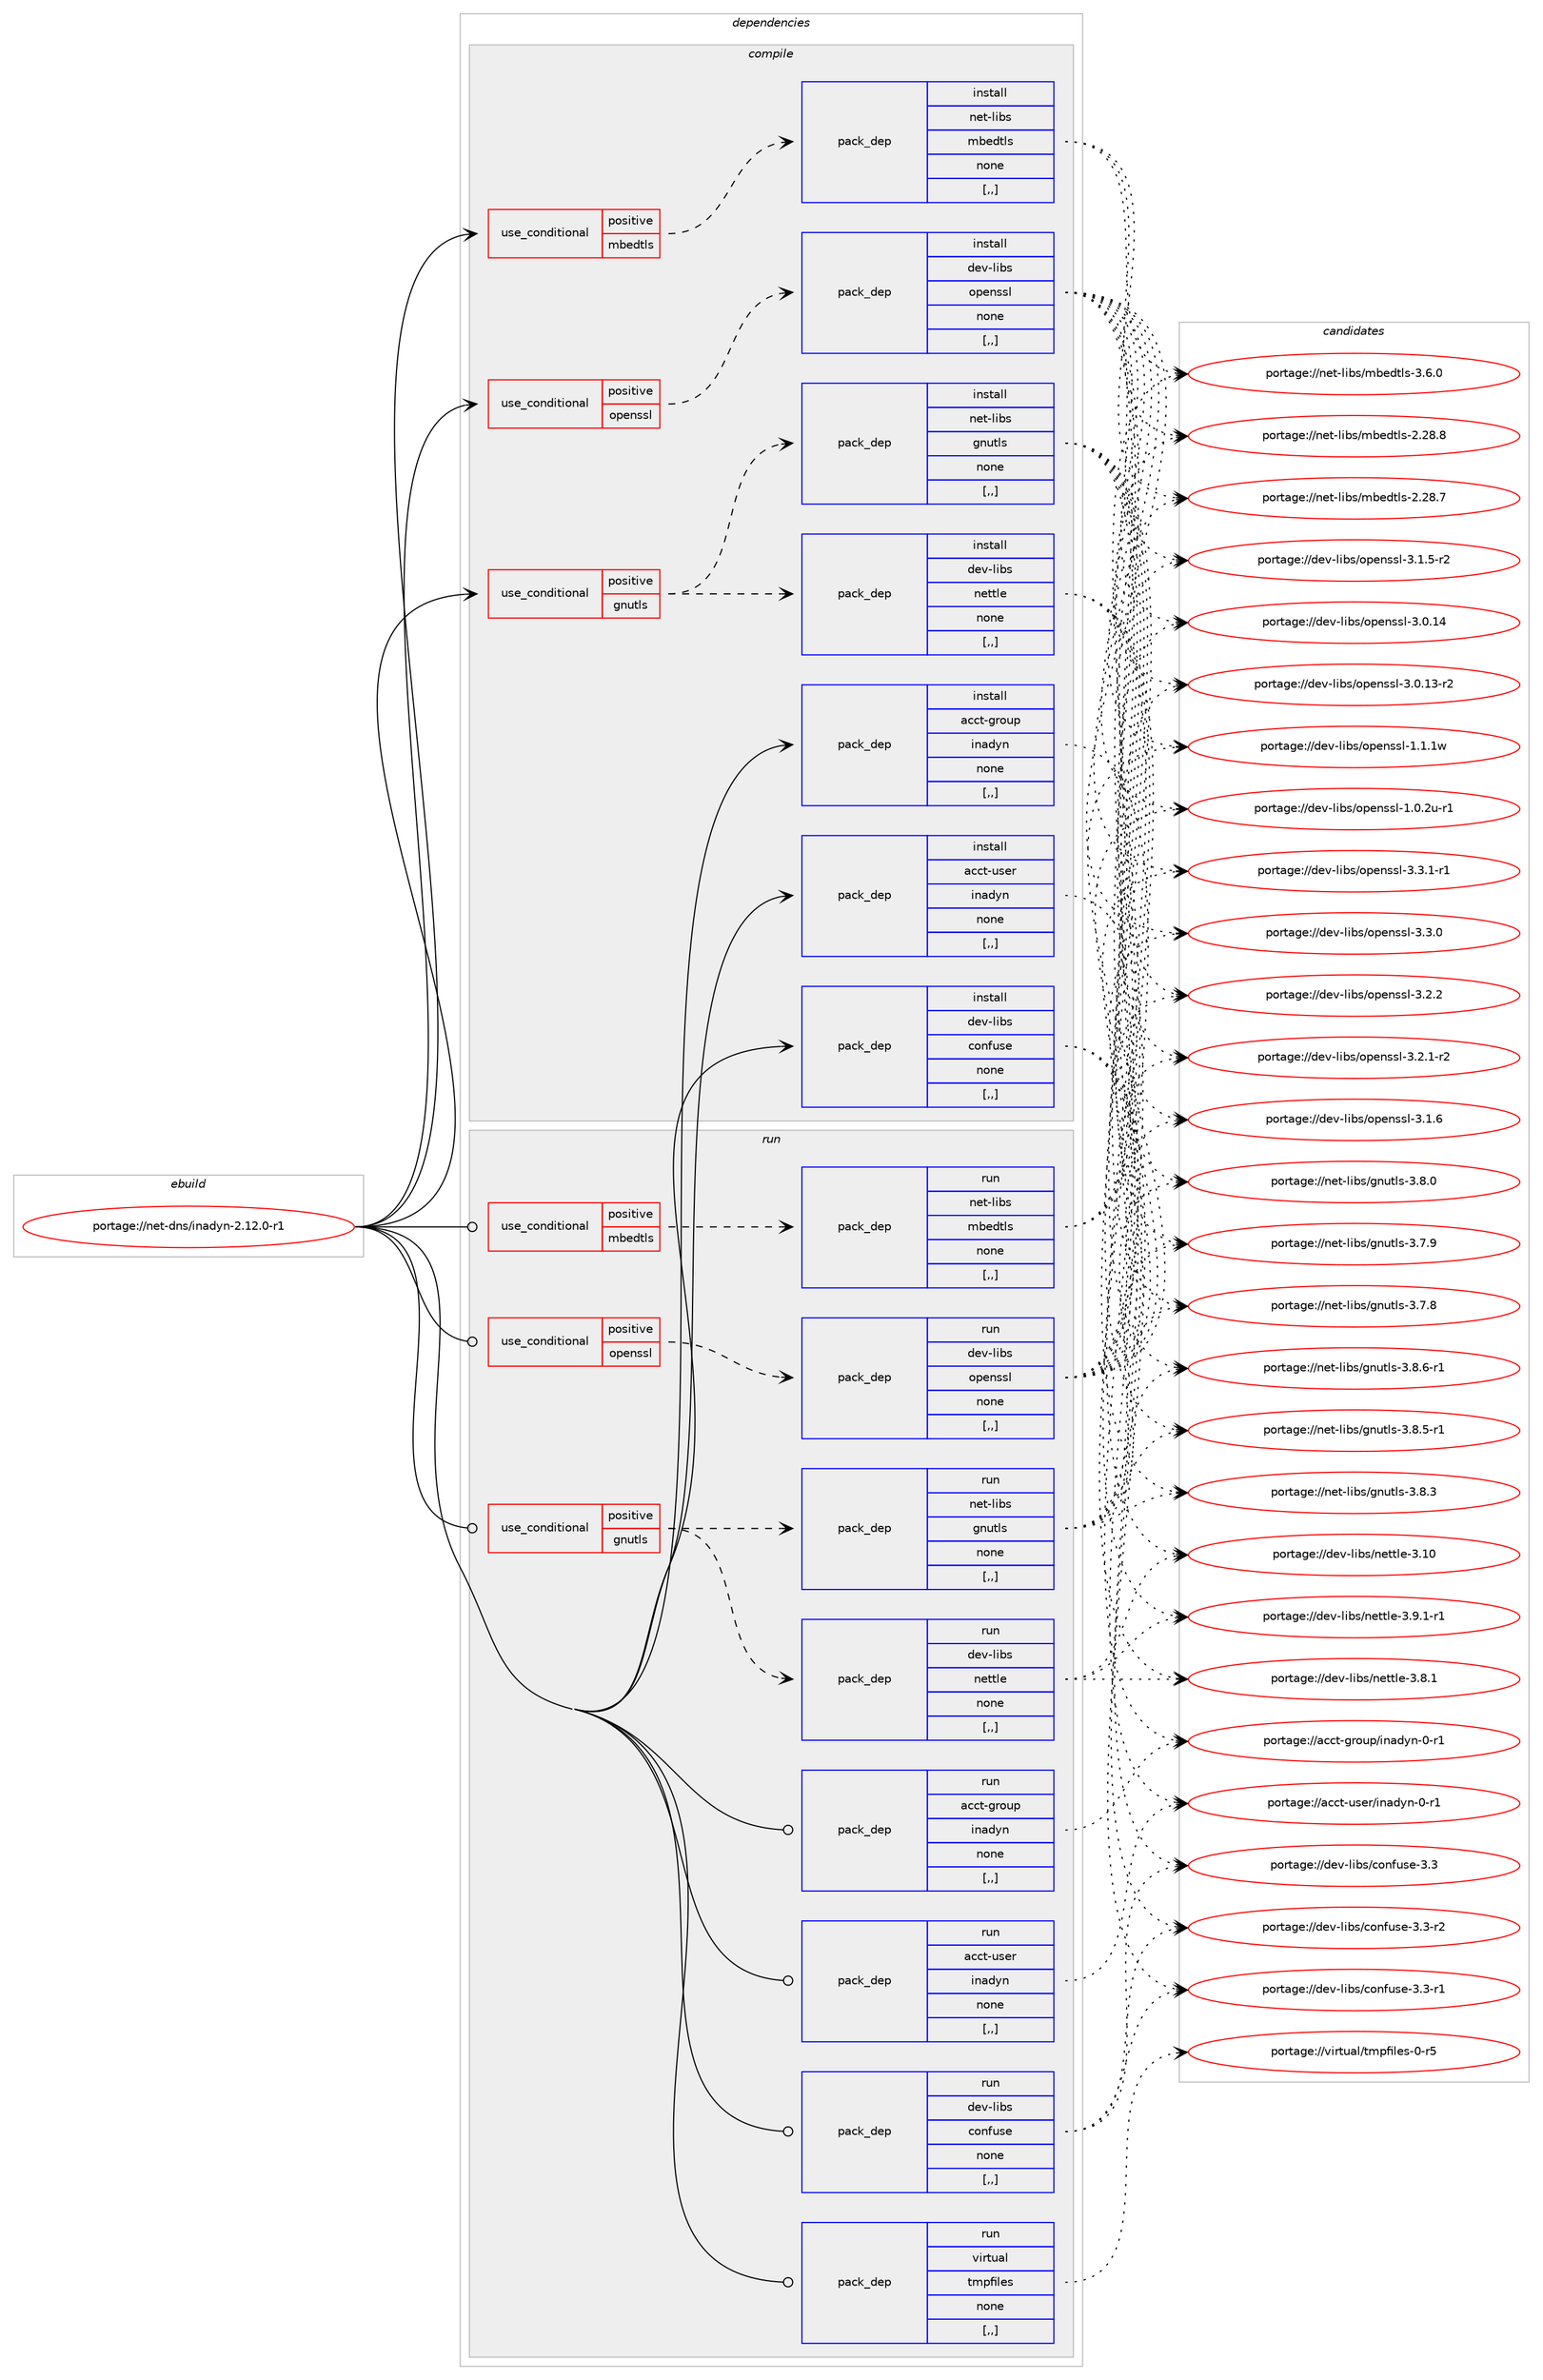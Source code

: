 digraph prolog {

# *************
# Graph options
# *************

newrank=true;
concentrate=true;
compound=true;
graph [rankdir=LR,fontname=Helvetica,fontsize=10,ranksep=1.5];#, ranksep=2.5, nodesep=0.2];
edge  [arrowhead=vee];
node  [fontname=Helvetica,fontsize=10];

# **********
# The ebuild
# **********

subgraph cluster_leftcol {
color=gray;
label=<<i>ebuild</i>>;
id [label="portage://net-dns/inadyn-2.12.0-r1", color=red, width=4, href="../net-dns/inadyn-2.12.0-r1.svg"];
}

# ****************
# The dependencies
# ****************

subgraph cluster_midcol {
color=gray;
label=<<i>dependencies</i>>;
subgraph cluster_compile {
fillcolor="#eeeeee";
style=filled;
label=<<i>compile</i>>;
subgraph cond89470 {
dependency345340 [label=<<TABLE BORDER="0" CELLBORDER="1" CELLSPACING="0" CELLPADDING="4"><TR><TD ROWSPAN="3" CELLPADDING="10">use_conditional</TD></TR><TR><TD>positive</TD></TR><TR><TD>gnutls</TD></TR></TABLE>>, shape=none, color=red];
subgraph pack253279 {
dependency345341 [label=<<TABLE BORDER="0" CELLBORDER="1" CELLSPACING="0" CELLPADDING="4" WIDTH="220"><TR><TD ROWSPAN="6" CELLPADDING="30">pack_dep</TD></TR><TR><TD WIDTH="110">install</TD></TR><TR><TD>dev-libs</TD></TR><TR><TD>nettle</TD></TR><TR><TD>none</TD></TR><TR><TD>[,,]</TD></TR></TABLE>>, shape=none, color=blue];
}
dependency345340:e -> dependency345341:w [weight=20,style="dashed",arrowhead="vee"];
subgraph pack253280 {
dependency345342 [label=<<TABLE BORDER="0" CELLBORDER="1" CELLSPACING="0" CELLPADDING="4" WIDTH="220"><TR><TD ROWSPAN="6" CELLPADDING="30">pack_dep</TD></TR><TR><TD WIDTH="110">install</TD></TR><TR><TD>net-libs</TD></TR><TR><TD>gnutls</TD></TR><TR><TD>none</TD></TR><TR><TD>[,,]</TD></TR></TABLE>>, shape=none, color=blue];
}
dependency345340:e -> dependency345342:w [weight=20,style="dashed",arrowhead="vee"];
}
id:e -> dependency345340:w [weight=20,style="solid",arrowhead="vee"];
subgraph cond89471 {
dependency345343 [label=<<TABLE BORDER="0" CELLBORDER="1" CELLSPACING="0" CELLPADDING="4"><TR><TD ROWSPAN="3" CELLPADDING="10">use_conditional</TD></TR><TR><TD>positive</TD></TR><TR><TD>mbedtls</TD></TR></TABLE>>, shape=none, color=red];
subgraph pack253281 {
dependency345344 [label=<<TABLE BORDER="0" CELLBORDER="1" CELLSPACING="0" CELLPADDING="4" WIDTH="220"><TR><TD ROWSPAN="6" CELLPADDING="30">pack_dep</TD></TR><TR><TD WIDTH="110">install</TD></TR><TR><TD>net-libs</TD></TR><TR><TD>mbedtls</TD></TR><TR><TD>none</TD></TR><TR><TD>[,,]</TD></TR></TABLE>>, shape=none, color=blue];
}
dependency345343:e -> dependency345344:w [weight=20,style="dashed",arrowhead="vee"];
}
id:e -> dependency345343:w [weight=20,style="solid",arrowhead="vee"];
subgraph cond89472 {
dependency345345 [label=<<TABLE BORDER="0" CELLBORDER="1" CELLSPACING="0" CELLPADDING="4"><TR><TD ROWSPAN="3" CELLPADDING="10">use_conditional</TD></TR><TR><TD>positive</TD></TR><TR><TD>openssl</TD></TR></TABLE>>, shape=none, color=red];
subgraph pack253282 {
dependency345346 [label=<<TABLE BORDER="0" CELLBORDER="1" CELLSPACING="0" CELLPADDING="4" WIDTH="220"><TR><TD ROWSPAN="6" CELLPADDING="30">pack_dep</TD></TR><TR><TD WIDTH="110">install</TD></TR><TR><TD>dev-libs</TD></TR><TR><TD>openssl</TD></TR><TR><TD>none</TD></TR><TR><TD>[,,]</TD></TR></TABLE>>, shape=none, color=blue];
}
dependency345345:e -> dependency345346:w [weight=20,style="dashed",arrowhead="vee"];
}
id:e -> dependency345345:w [weight=20,style="solid",arrowhead="vee"];
subgraph pack253283 {
dependency345347 [label=<<TABLE BORDER="0" CELLBORDER="1" CELLSPACING="0" CELLPADDING="4" WIDTH="220"><TR><TD ROWSPAN="6" CELLPADDING="30">pack_dep</TD></TR><TR><TD WIDTH="110">install</TD></TR><TR><TD>acct-group</TD></TR><TR><TD>inadyn</TD></TR><TR><TD>none</TD></TR><TR><TD>[,,]</TD></TR></TABLE>>, shape=none, color=blue];
}
id:e -> dependency345347:w [weight=20,style="solid",arrowhead="vee"];
subgraph pack253284 {
dependency345348 [label=<<TABLE BORDER="0" CELLBORDER="1" CELLSPACING="0" CELLPADDING="4" WIDTH="220"><TR><TD ROWSPAN="6" CELLPADDING="30">pack_dep</TD></TR><TR><TD WIDTH="110">install</TD></TR><TR><TD>acct-user</TD></TR><TR><TD>inadyn</TD></TR><TR><TD>none</TD></TR><TR><TD>[,,]</TD></TR></TABLE>>, shape=none, color=blue];
}
id:e -> dependency345348:w [weight=20,style="solid",arrowhead="vee"];
subgraph pack253285 {
dependency345349 [label=<<TABLE BORDER="0" CELLBORDER="1" CELLSPACING="0" CELLPADDING="4" WIDTH="220"><TR><TD ROWSPAN="6" CELLPADDING="30">pack_dep</TD></TR><TR><TD WIDTH="110">install</TD></TR><TR><TD>dev-libs</TD></TR><TR><TD>confuse</TD></TR><TR><TD>none</TD></TR><TR><TD>[,,]</TD></TR></TABLE>>, shape=none, color=blue];
}
id:e -> dependency345349:w [weight=20,style="solid",arrowhead="vee"];
}
subgraph cluster_compileandrun {
fillcolor="#eeeeee";
style=filled;
label=<<i>compile and run</i>>;
}
subgraph cluster_run {
fillcolor="#eeeeee";
style=filled;
label=<<i>run</i>>;
subgraph cond89473 {
dependency345350 [label=<<TABLE BORDER="0" CELLBORDER="1" CELLSPACING="0" CELLPADDING="4"><TR><TD ROWSPAN="3" CELLPADDING="10">use_conditional</TD></TR><TR><TD>positive</TD></TR><TR><TD>gnutls</TD></TR></TABLE>>, shape=none, color=red];
subgraph pack253286 {
dependency345351 [label=<<TABLE BORDER="0" CELLBORDER="1" CELLSPACING="0" CELLPADDING="4" WIDTH="220"><TR><TD ROWSPAN="6" CELLPADDING="30">pack_dep</TD></TR><TR><TD WIDTH="110">run</TD></TR><TR><TD>dev-libs</TD></TR><TR><TD>nettle</TD></TR><TR><TD>none</TD></TR><TR><TD>[,,]</TD></TR></TABLE>>, shape=none, color=blue];
}
dependency345350:e -> dependency345351:w [weight=20,style="dashed",arrowhead="vee"];
subgraph pack253287 {
dependency345352 [label=<<TABLE BORDER="0" CELLBORDER="1" CELLSPACING="0" CELLPADDING="4" WIDTH="220"><TR><TD ROWSPAN="6" CELLPADDING="30">pack_dep</TD></TR><TR><TD WIDTH="110">run</TD></TR><TR><TD>net-libs</TD></TR><TR><TD>gnutls</TD></TR><TR><TD>none</TD></TR><TR><TD>[,,]</TD></TR></TABLE>>, shape=none, color=blue];
}
dependency345350:e -> dependency345352:w [weight=20,style="dashed",arrowhead="vee"];
}
id:e -> dependency345350:w [weight=20,style="solid",arrowhead="odot"];
subgraph cond89474 {
dependency345353 [label=<<TABLE BORDER="0" CELLBORDER="1" CELLSPACING="0" CELLPADDING="4"><TR><TD ROWSPAN="3" CELLPADDING="10">use_conditional</TD></TR><TR><TD>positive</TD></TR><TR><TD>mbedtls</TD></TR></TABLE>>, shape=none, color=red];
subgraph pack253288 {
dependency345354 [label=<<TABLE BORDER="0" CELLBORDER="1" CELLSPACING="0" CELLPADDING="4" WIDTH="220"><TR><TD ROWSPAN="6" CELLPADDING="30">pack_dep</TD></TR><TR><TD WIDTH="110">run</TD></TR><TR><TD>net-libs</TD></TR><TR><TD>mbedtls</TD></TR><TR><TD>none</TD></TR><TR><TD>[,,]</TD></TR></TABLE>>, shape=none, color=blue];
}
dependency345353:e -> dependency345354:w [weight=20,style="dashed",arrowhead="vee"];
}
id:e -> dependency345353:w [weight=20,style="solid",arrowhead="odot"];
subgraph cond89475 {
dependency345355 [label=<<TABLE BORDER="0" CELLBORDER="1" CELLSPACING="0" CELLPADDING="4"><TR><TD ROWSPAN="3" CELLPADDING="10">use_conditional</TD></TR><TR><TD>positive</TD></TR><TR><TD>openssl</TD></TR></TABLE>>, shape=none, color=red];
subgraph pack253289 {
dependency345356 [label=<<TABLE BORDER="0" CELLBORDER="1" CELLSPACING="0" CELLPADDING="4" WIDTH="220"><TR><TD ROWSPAN="6" CELLPADDING="30">pack_dep</TD></TR><TR><TD WIDTH="110">run</TD></TR><TR><TD>dev-libs</TD></TR><TR><TD>openssl</TD></TR><TR><TD>none</TD></TR><TR><TD>[,,]</TD></TR></TABLE>>, shape=none, color=blue];
}
dependency345355:e -> dependency345356:w [weight=20,style="dashed",arrowhead="vee"];
}
id:e -> dependency345355:w [weight=20,style="solid",arrowhead="odot"];
subgraph pack253290 {
dependency345357 [label=<<TABLE BORDER="0" CELLBORDER="1" CELLSPACING="0" CELLPADDING="4" WIDTH="220"><TR><TD ROWSPAN="6" CELLPADDING="30">pack_dep</TD></TR><TR><TD WIDTH="110">run</TD></TR><TR><TD>acct-group</TD></TR><TR><TD>inadyn</TD></TR><TR><TD>none</TD></TR><TR><TD>[,,]</TD></TR></TABLE>>, shape=none, color=blue];
}
id:e -> dependency345357:w [weight=20,style="solid",arrowhead="odot"];
subgraph pack253291 {
dependency345358 [label=<<TABLE BORDER="0" CELLBORDER="1" CELLSPACING="0" CELLPADDING="4" WIDTH="220"><TR><TD ROWSPAN="6" CELLPADDING="30">pack_dep</TD></TR><TR><TD WIDTH="110">run</TD></TR><TR><TD>acct-user</TD></TR><TR><TD>inadyn</TD></TR><TR><TD>none</TD></TR><TR><TD>[,,]</TD></TR></TABLE>>, shape=none, color=blue];
}
id:e -> dependency345358:w [weight=20,style="solid",arrowhead="odot"];
subgraph pack253292 {
dependency345359 [label=<<TABLE BORDER="0" CELLBORDER="1" CELLSPACING="0" CELLPADDING="4" WIDTH="220"><TR><TD ROWSPAN="6" CELLPADDING="30">pack_dep</TD></TR><TR><TD WIDTH="110">run</TD></TR><TR><TD>dev-libs</TD></TR><TR><TD>confuse</TD></TR><TR><TD>none</TD></TR><TR><TD>[,,]</TD></TR></TABLE>>, shape=none, color=blue];
}
id:e -> dependency345359:w [weight=20,style="solid",arrowhead="odot"];
subgraph pack253293 {
dependency345360 [label=<<TABLE BORDER="0" CELLBORDER="1" CELLSPACING="0" CELLPADDING="4" WIDTH="220"><TR><TD ROWSPAN="6" CELLPADDING="30">pack_dep</TD></TR><TR><TD WIDTH="110">run</TD></TR><TR><TD>virtual</TD></TR><TR><TD>tmpfiles</TD></TR><TR><TD>none</TD></TR><TR><TD>[,,]</TD></TR></TABLE>>, shape=none, color=blue];
}
id:e -> dependency345360:w [weight=20,style="solid",arrowhead="odot"];
}
}

# **************
# The candidates
# **************

subgraph cluster_choices {
rank=same;
color=gray;
label=<<i>candidates</i>>;

subgraph choice253279 {
color=black;
nodesep=1;
choice1001011184510810598115471101011161161081014551464948 [label="portage://dev-libs/nettle-3.10", color=red, width=4,href="../dev-libs/nettle-3.10.svg"];
choice1001011184510810598115471101011161161081014551465746494511449 [label="portage://dev-libs/nettle-3.9.1-r1", color=red, width=4,href="../dev-libs/nettle-3.9.1-r1.svg"];
choice100101118451081059811547110101116116108101455146564649 [label="portage://dev-libs/nettle-3.8.1", color=red, width=4,href="../dev-libs/nettle-3.8.1.svg"];
dependency345341:e -> choice1001011184510810598115471101011161161081014551464948:w [style=dotted,weight="100"];
dependency345341:e -> choice1001011184510810598115471101011161161081014551465746494511449:w [style=dotted,weight="100"];
dependency345341:e -> choice100101118451081059811547110101116116108101455146564649:w [style=dotted,weight="100"];
}
subgraph choice253280 {
color=black;
nodesep=1;
choice1101011164510810598115471031101171161081154551465646544511449 [label="portage://net-libs/gnutls-3.8.6-r1", color=red, width=4,href="../net-libs/gnutls-3.8.6-r1.svg"];
choice1101011164510810598115471031101171161081154551465646534511449 [label="portage://net-libs/gnutls-3.8.5-r1", color=red, width=4,href="../net-libs/gnutls-3.8.5-r1.svg"];
choice110101116451081059811547103110117116108115455146564651 [label="portage://net-libs/gnutls-3.8.3", color=red, width=4,href="../net-libs/gnutls-3.8.3.svg"];
choice110101116451081059811547103110117116108115455146564648 [label="portage://net-libs/gnutls-3.8.0", color=red, width=4,href="../net-libs/gnutls-3.8.0.svg"];
choice110101116451081059811547103110117116108115455146554657 [label="portage://net-libs/gnutls-3.7.9", color=red, width=4,href="../net-libs/gnutls-3.7.9.svg"];
choice110101116451081059811547103110117116108115455146554656 [label="portage://net-libs/gnutls-3.7.8", color=red, width=4,href="../net-libs/gnutls-3.7.8.svg"];
dependency345342:e -> choice1101011164510810598115471031101171161081154551465646544511449:w [style=dotted,weight="100"];
dependency345342:e -> choice1101011164510810598115471031101171161081154551465646534511449:w [style=dotted,weight="100"];
dependency345342:e -> choice110101116451081059811547103110117116108115455146564651:w [style=dotted,weight="100"];
dependency345342:e -> choice110101116451081059811547103110117116108115455146564648:w [style=dotted,weight="100"];
dependency345342:e -> choice110101116451081059811547103110117116108115455146554657:w [style=dotted,weight="100"];
dependency345342:e -> choice110101116451081059811547103110117116108115455146554656:w [style=dotted,weight="100"];
}
subgraph choice253281 {
color=black;
nodesep=1;
choice11010111645108105981154710998101100116108115455146544648 [label="portage://net-libs/mbedtls-3.6.0", color=red, width=4,href="../net-libs/mbedtls-3.6.0.svg"];
choice1101011164510810598115471099810110011610811545504650564656 [label="portage://net-libs/mbedtls-2.28.8", color=red, width=4,href="../net-libs/mbedtls-2.28.8.svg"];
choice1101011164510810598115471099810110011610811545504650564655 [label="portage://net-libs/mbedtls-2.28.7", color=red, width=4,href="../net-libs/mbedtls-2.28.7.svg"];
dependency345344:e -> choice11010111645108105981154710998101100116108115455146544648:w [style=dotted,weight="100"];
dependency345344:e -> choice1101011164510810598115471099810110011610811545504650564656:w [style=dotted,weight="100"];
dependency345344:e -> choice1101011164510810598115471099810110011610811545504650564655:w [style=dotted,weight="100"];
}
subgraph choice253282 {
color=black;
nodesep=1;
choice1001011184510810598115471111121011101151151084551465146494511449 [label="portage://dev-libs/openssl-3.3.1-r1", color=red, width=4,href="../dev-libs/openssl-3.3.1-r1.svg"];
choice100101118451081059811547111112101110115115108455146514648 [label="portage://dev-libs/openssl-3.3.0", color=red, width=4,href="../dev-libs/openssl-3.3.0.svg"];
choice100101118451081059811547111112101110115115108455146504650 [label="portage://dev-libs/openssl-3.2.2", color=red, width=4,href="../dev-libs/openssl-3.2.2.svg"];
choice1001011184510810598115471111121011101151151084551465046494511450 [label="portage://dev-libs/openssl-3.2.1-r2", color=red, width=4,href="../dev-libs/openssl-3.2.1-r2.svg"];
choice100101118451081059811547111112101110115115108455146494654 [label="portage://dev-libs/openssl-3.1.6", color=red, width=4,href="../dev-libs/openssl-3.1.6.svg"];
choice1001011184510810598115471111121011101151151084551464946534511450 [label="portage://dev-libs/openssl-3.1.5-r2", color=red, width=4,href="../dev-libs/openssl-3.1.5-r2.svg"];
choice10010111845108105981154711111210111011511510845514648464952 [label="portage://dev-libs/openssl-3.0.14", color=red, width=4,href="../dev-libs/openssl-3.0.14.svg"];
choice100101118451081059811547111112101110115115108455146484649514511450 [label="portage://dev-libs/openssl-3.0.13-r2", color=red, width=4,href="../dev-libs/openssl-3.0.13-r2.svg"];
choice100101118451081059811547111112101110115115108454946494649119 [label="portage://dev-libs/openssl-1.1.1w", color=red, width=4,href="../dev-libs/openssl-1.1.1w.svg"];
choice1001011184510810598115471111121011101151151084549464846501174511449 [label="portage://dev-libs/openssl-1.0.2u-r1", color=red, width=4,href="../dev-libs/openssl-1.0.2u-r1.svg"];
dependency345346:e -> choice1001011184510810598115471111121011101151151084551465146494511449:w [style=dotted,weight="100"];
dependency345346:e -> choice100101118451081059811547111112101110115115108455146514648:w [style=dotted,weight="100"];
dependency345346:e -> choice100101118451081059811547111112101110115115108455146504650:w [style=dotted,weight="100"];
dependency345346:e -> choice1001011184510810598115471111121011101151151084551465046494511450:w [style=dotted,weight="100"];
dependency345346:e -> choice100101118451081059811547111112101110115115108455146494654:w [style=dotted,weight="100"];
dependency345346:e -> choice1001011184510810598115471111121011101151151084551464946534511450:w [style=dotted,weight="100"];
dependency345346:e -> choice10010111845108105981154711111210111011511510845514648464952:w [style=dotted,weight="100"];
dependency345346:e -> choice100101118451081059811547111112101110115115108455146484649514511450:w [style=dotted,weight="100"];
dependency345346:e -> choice100101118451081059811547111112101110115115108454946494649119:w [style=dotted,weight="100"];
dependency345346:e -> choice1001011184510810598115471111121011101151151084549464846501174511449:w [style=dotted,weight="100"];
}
subgraph choice253283 {
color=black;
nodesep=1;
choice97999911645103114111117112471051109710012111045484511449 [label="portage://acct-group/inadyn-0-r1", color=red, width=4,href="../acct-group/inadyn-0-r1.svg"];
dependency345347:e -> choice97999911645103114111117112471051109710012111045484511449:w [style=dotted,weight="100"];
}
subgraph choice253284 {
color=black;
nodesep=1;
choice97999911645117115101114471051109710012111045484511449 [label="portage://acct-user/inadyn-0-r1", color=red, width=4,href="../acct-user/inadyn-0-r1.svg"];
dependency345348:e -> choice97999911645117115101114471051109710012111045484511449:w [style=dotted,weight="100"];
}
subgraph choice253285 {
color=black;
nodesep=1;
choice10010111845108105981154799111110102117115101455146514511450 [label="portage://dev-libs/confuse-3.3-r2", color=red, width=4,href="../dev-libs/confuse-3.3-r2.svg"];
choice10010111845108105981154799111110102117115101455146514511449 [label="portage://dev-libs/confuse-3.3-r1", color=red, width=4,href="../dev-libs/confuse-3.3-r1.svg"];
choice1001011184510810598115479911111010211711510145514651 [label="portage://dev-libs/confuse-3.3", color=red, width=4,href="../dev-libs/confuse-3.3.svg"];
dependency345349:e -> choice10010111845108105981154799111110102117115101455146514511450:w [style=dotted,weight="100"];
dependency345349:e -> choice10010111845108105981154799111110102117115101455146514511449:w [style=dotted,weight="100"];
dependency345349:e -> choice1001011184510810598115479911111010211711510145514651:w [style=dotted,weight="100"];
}
subgraph choice253286 {
color=black;
nodesep=1;
choice1001011184510810598115471101011161161081014551464948 [label="portage://dev-libs/nettle-3.10", color=red, width=4,href="../dev-libs/nettle-3.10.svg"];
choice1001011184510810598115471101011161161081014551465746494511449 [label="portage://dev-libs/nettle-3.9.1-r1", color=red, width=4,href="../dev-libs/nettle-3.9.1-r1.svg"];
choice100101118451081059811547110101116116108101455146564649 [label="portage://dev-libs/nettle-3.8.1", color=red, width=4,href="../dev-libs/nettle-3.8.1.svg"];
dependency345351:e -> choice1001011184510810598115471101011161161081014551464948:w [style=dotted,weight="100"];
dependency345351:e -> choice1001011184510810598115471101011161161081014551465746494511449:w [style=dotted,weight="100"];
dependency345351:e -> choice100101118451081059811547110101116116108101455146564649:w [style=dotted,weight="100"];
}
subgraph choice253287 {
color=black;
nodesep=1;
choice1101011164510810598115471031101171161081154551465646544511449 [label="portage://net-libs/gnutls-3.8.6-r1", color=red, width=4,href="../net-libs/gnutls-3.8.6-r1.svg"];
choice1101011164510810598115471031101171161081154551465646534511449 [label="portage://net-libs/gnutls-3.8.5-r1", color=red, width=4,href="../net-libs/gnutls-3.8.5-r1.svg"];
choice110101116451081059811547103110117116108115455146564651 [label="portage://net-libs/gnutls-3.8.3", color=red, width=4,href="../net-libs/gnutls-3.8.3.svg"];
choice110101116451081059811547103110117116108115455146564648 [label="portage://net-libs/gnutls-3.8.0", color=red, width=4,href="../net-libs/gnutls-3.8.0.svg"];
choice110101116451081059811547103110117116108115455146554657 [label="portage://net-libs/gnutls-3.7.9", color=red, width=4,href="../net-libs/gnutls-3.7.9.svg"];
choice110101116451081059811547103110117116108115455146554656 [label="portage://net-libs/gnutls-3.7.8", color=red, width=4,href="../net-libs/gnutls-3.7.8.svg"];
dependency345352:e -> choice1101011164510810598115471031101171161081154551465646544511449:w [style=dotted,weight="100"];
dependency345352:e -> choice1101011164510810598115471031101171161081154551465646534511449:w [style=dotted,weight="100"];
dependency345352:e -> choice110101116451081059811547103110117116108115455146564651:w [style=dotted,weight="100"];
dependency345352:e -> choice110101116451081059811547103110117116108115455146564648:w [style=dotted,weight="100"];
dependency345352:e -> choice110101116451081059811547103110117116108115455146554657:w [style=dotted,weight="100"];
dependency345352:e -> choice110101116451081059811547103110117116108115455146554656:w [style=dotted,weight="100"];
}
subgraph choice253288 {
color=black;
nodesep=1;
choice11010111645108105981154710998101100116108115455146544648 [label="portage://net-libs/mbedtls-3.6.0", color=red, width=4,href="../net-libs/mbedtls-3.6.0.svg"];
choice1101011164510810598115471099810110011610811545504650564656 [label="portage://net-libs/mbedtls-2.28.8", color=red, width=4,href="../net-libs/mbedtls-2.28.8.svg"];
choice1101011164510810598115471099810110011610811545504650564655 [label="portage://net-libs/mbedtls-2.28.7", color=red, width=4,href="../net-libs/mbedtls-2.28.7.svg"];
dependency345354:e -> choice11010111645108105981154710998101100116108115455146544648:w [style=dotted,weight="100"];
dependency345354:e -> choice1101011164510810598115471099810110011610811545504650564656:w [style=dotted,weight="100"];
dependency345354:e -> choice1101011164510810598115471099810110011610811545504650564655:w [style=dotted,weight="100"];
}
subgraph choice253289 {
color=black;
nodesep=1;
choice1001011184510810598115471111121011101151151084551465146494511449 [label="portage://dev-libs/openssl-3.3.1-r1", color=red, width=4,href="../dev-libs/openssl-3.3.1-r1.svg"];
choice100101118451081059811547111112101110115115108455146514648 [label="portage://dev-libs/openssl-3.3.0", color=red, width=4,href="../dev-libs/openssl-3.3.0.svg"];
choice100101118451081059811547111112101110115115108455146504650 [label="portage://dev-libs/openssl-3.2.2", color=red, width=4,href="../dev-libs/openssl-3.2.2.svg"];
choice1001011184510810598115471111121011101151151084551465046494511450 [label="portage://dev-libs/openssl-3.2.1-r2", color=red, width=4,href="../dev-libs/openssl-3.2.1-r2.svg"];
choice100101118451081059811547111112101110115115108455146494654 [label="portage://dev-libs/openssl-3.1.6", color=red, width=4,href="../dev-libs/openssl-3.1.6.svg"];
choice1001011184510810598115471111121011101151151084551464946534511450 [label="portage://dev-libs/openssl-3.1.5-r2", color=red, width=4,href="../dev-libs/openssl-3.1.5-r2.svg"];
choice10010111845108105981154711111210111011511510845514648464952 [label="portage://dev-libs/openssl-3.0.14", color=red, width=4,href="../dev-libs/openssl-3.0.14.svg"];
choice100101118451081059811547111112101110115115108455146484649514511450 [label="portage://dev-libs/openssl-3.0.13-r2", color=red, width=4,href="../dev-libs/openssl-3.0.13-r2.svg"];
choice100101118451081059811547111112101110115115108454946494649119 [label="portage://dev-libs/openssl-1.1.1w", color=red, width=4,href="../dev-libs/openssl-1.1.1w.svg"];
choice1001011184510810598115471111121011101151151084549464846501174511449 [label="portage://dev-libs/openssl-1.0.2u-r1", color=red, width=4,href="../dev-libs/openssl-1.0.2u-r1.svg"];
dependency345356:e -> choice1001011184510810598115471111121011101151151084551465146494511449:w [style=dotted,weight="100"];
dependency345356:e -> choice100101118451081059811547111112101110115115108455146514648:w [style=dotted,weight="100"];
dependency345356:e -> choice100101118451081059811547111112101110115115108455146504650:w [style=dotted,weight="100"];
dependency345356:e -> choice1001011184510810598115471111121011101151151084551465046494511450:w [style=dotted,weight="100"];
dependency345356:e -> choice100101118451081059811547111112101110115115108455146494654:w [style=dotted,weight="100"];
dependency345356:e -> choice1001011184510810598115471111121011101151151084551464946534511450:w [style=dotted,weight="100"];
dependency345356:e -> choice10010111845108105981154711111210111011511510845514648464952:w [style=dotted,weight="100"];
dependency345356:e -> choice100101118451081059811547111112101110115115108455146484649514511450:w [style=dotted,weight="100"];
dependency345356:e -> choice100101118451081059811547111112101110115115108454946494649119:w [style=dotted,weight="100"];
dependency345356:e -> choice1001011184510810598115471111121011101151151084549464846501174511449:w [style=dotted,weight="100"];
}
subgraph choice253290 {
color=black;
nodesep=1;
choice97999911645103114111117112471051109710012111045484511449 [label="portage://acct-group/inadyn-0-r1", color=red, width=4,href="../acct-group/inadyn-0-r1.svg"];
dependency345357:e -> choice97999911645103114111117112471051109710012111045484511449:w [style=dotted,weight="100"];
}
subgraph choice253291 {
color=black;
nodesep=1;
choice97999911645117115101114471051109710012111045484511449 [label="portage://acct-user/inadyn-0-r1", color=red, width=4,href="../acct-user/inadyn-0-r1.svg"];
dependency345358:e -> choice97999911645117115101114471051109710012111045484511449:w [style=dotted,weight="100"];
}
subgraph choice253292 {
color=black;
nodesep=1;
choice10010111845108105981154799111110102117115101455146514511450 [label="portage://dev-libs/confuse-3.3-r2", color=red, width=4,href="../dev-libs/confuse-3.3-r2.svg"];
choice10010111845108105981154799111110102117115101455146514511449 [label="portage://dev-libs/confuse-3.3-r1", color=red, width=4,href="../dev-libs/confuse-3.3-r1.svg"];
choice1001011184510810598115479911111010211711510145514651 [label="portage://dev-libs/confuse-3.3", color=red, width=4,href="../dev-libs/confuse-3.3.svg"];
dependency345359:e -> choice10010111845108105981154799111110102117115101455146514511450:w [style=dotted,weight="100"];
dependency345359:e -> choice10010111845108105981154799111110102117115101455146514511449:w [style=dotted,weight="100"];
dependency345359:e -> choice1001011184510810598115479911111010211711510145514651:w [style=dotted,weight="100"];
}
subgraph choice253293 {
color=black;
nodesep=1;
choice118105114116117971084711610911210210510810111545484511453 [label="portage://virtual/tmpfiles-0-r5", color=red, width=4,href="../virtual/tmpfiles-0-r5.svg"];
dependency345360:e -> choice118105114116117971084711610911210210510810111545484511453:w [style=dotted,weight="100"];
}
}

}
